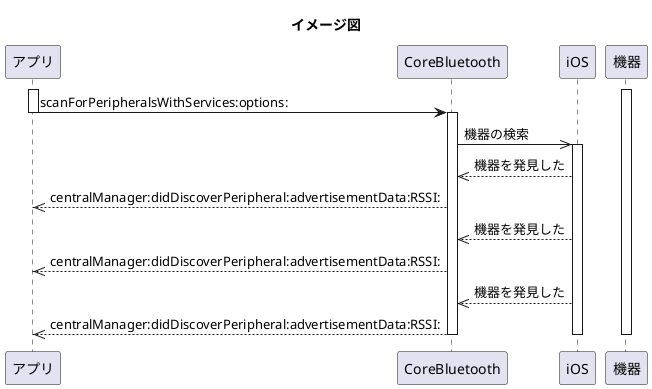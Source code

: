 @startuml{proc.png}

title イメージ図

participant アプリ as app
participant CoreBluetooth as cb
participant iOS as ios
participant 機器 as dev

activate dev

activate app
app -> cb : scanForPeripheralsWithServices:options:
deactivate app

activate cb
cb ->> ios : 機器の検索

activate ios
cb <<-- ios : 機器を発見した
app <<-- cb : centralManager:didDiscoverPeripheral:advertisementData:RSSI:
cb <<-- ios : 機器を発見した
app <<-- cb : centralManager:didDiscoverPeripheral:advertisementData:RSSI:
cb <<-- ios : 機器を発見した
app <<-- cb : centralManager:didDiscoverPeripheral:advertisementData:RSSI:
deactivate ios

deactivate cb

deactivate dev

@enduml
